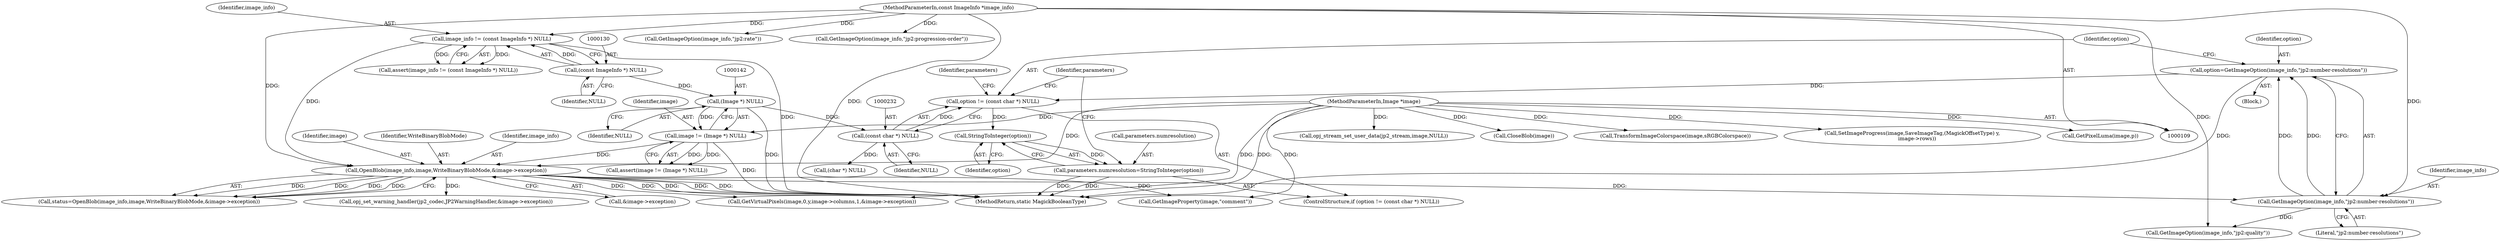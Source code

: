 digraph "0_ImageMagick_3d5ac8c20846871f1eb3068b65f93da7cd33bfd0_0@pointer" {
"1000238" [label="(Call,StringToInteger(option))"];
"1000229" [label="(Call,option != (const char *) NULL)"];
"1000223" [label="(Call,option=GetImageOption(image_info,\"jp2:number-resolutions\"))"];
"1000225" [label="(Call,GetImageOption(image_info,\"jp2:number-resolutions\"))"];
"1000167" [label="(Call,OpenBlob(image_info,image,WriteBinaryBlobMode,&image->exception))"];
"1000127" [label="(Call,image_info != (const ImageInfo *) NULL)"];
"1000110" [label="(MethodParameterIn,const ImageInfo *image_info)"];
"1000129" [label="(Call,(const ImageInfo *) NULL)"];
"1000139" [label="(Call,image != (Image *) NULL)"];
"1000111" [label="(MethodParameterIn,Image *image)"];
"1000141" [label="(Call,(Image *) NULL)"];
"1000231" [label="(Call,(const char *) NULL)"];
"1000234" [label="(Call,parameters.numresolution=StringToInteger(option))"];
"1000242" [label="(Identifier,parameters)"];
"1000224" [label="(Identifier,option)"];
"1000230" [label="(Identifier,option)"];
"1000112" [label="(Block,)"];
"1001239" [label="(Call,opj_stream_set_user_data(jp2_stream,image,NULL))"];
"1000126" [label="(Call,assert(image_info != (const ImageInfo *) NULL))"];
"1000371" [label="(Call,GetImageOption(image_info,\"jp2:quality\"))"];
"1000131" [label="(Identifier,NULL)"];
"1000171" [label="(Call,&image->exception)"];
"1001299" [label="(MethodReturn,static MagickBooleanType)"];
"1000129" [label="(Call,(const ImageInfo *) NULL)"];
"1000228" [label="(ControlStructure,if (option != (const char *) NULL))"];
"1000127" [label="(Call,image_info != (const ImageInfo *) NULL)"];
"1000225" [label="(Call,GetImageOption(image_info,\"jp2:number-resolutions\"))"];
"1000223" [label="(Call,option=GetImageOption(image_info,\"jp2:number-resolutions\"))"];
"1000141" [label="(Call,(Image *) NULL)"];
"1000138" [label="(Call,assert(image != (Image *) NULL))"];
"1000233" [label="(Identifier,NULL)"];
"1000227" [label="(Literal,\"jp2:number-resolutions\")"];
"1000110" [label="(MethodParameterIn,const ImageInfo *image_info)"];
"1000169" [label="(Identifier,image)"];
"1000140" [label="(Identifier,image)"];
"1000603" [label="(Call,GetImageProperty(image,\"comment\"))"];
"1000291" [label="(Call,(char *) NULL)"];
"1001295" [label="(Call,CloseBlob(image))"];
"1000235" [label="(Call,parameters.numresolution)"];
"1001203" [label="(Call,opj_set_warning_handler(jp2_codec,JP2WarningHandler,&image->exception))"];
"1000229" [label="(Call,option != (const char *) NULL)"];
"1000165" [label="(Call,status=OpenBlob(image_info,image,WriteBinaryBlobMode,&image->exception))"];
"1000226" [label="(Identifier,image_info)"];
"1000959" [label="(Call,GetVirtualPixels(image,0,y,image->columns,1,&image->exception))"];
"1000659" [label="(Call,TransformImageColorspace(image,sRGBColorspace))"];
"1000167" [label="(Call,OpenBlob(image_info,image,WriteBinaryBlobMode,&image->exception))"];
"1000170" [label="(Identifier,WriteBinaryBlobMode)"];
"1000509" [label="(Call,GetImageOption(image_info,\"jp2:rate\"))"];
"1000238" [label="(Call,StringToInteger(option))"];
"1000234" [label="(Call,parameters.numresolution=StringToInteger(option))"];
"1001159" [label="(Call,SetImageProgress(image,SaveImageTag,(MagickOffsetType) y,\n      image->rows))"];
"1000168" [label="(Identifier,image_info)"];
"1000236" [label="(Identifier,parameters)"];
"1000111" [label="(MethodParameterIn,Image *image)"];
"1000442" [label="(Call,GetImageOption(image_info,\"jp2:progression-order\"))"];
"1001081" [label="(Call,GetPixelLuma(image,p))"];
"1000139" [label="(Call,image != (Image *) NULL)"];
"1000231" [label="(Call,(const char *) NULL)"];
"1000239" [label="(Identifier,option)"];
"1000128" [label="(Identifier,image_info)"];
"1000143" [label="(Identifier,NULL)"];
"1000238" -> "1000234"  [label="AST: "];
"1000238" -> "1000239"  [label="CFG: "];
"1000239" -> "1000238"  [label="AST: "];
"1000234" -> "1000238"  [label="CFG: "];
"1000238" -> "1000234"  [label="DDG: "];
"1000229" -> "1000238"  [label="DDG: "];
"1000229" -> "1000228"  [label="AST: "];
"1000229" -> "1000231"  [label="CFG: "];
"1000230" -> "1000229"  [label="AST: "];
"1000231" -> "1000229"  [label="AST: "];
"1000236" -> "1000229"  [label="CFG: "];
"1000242" -> "1000229"  [label="CFG: "];
"1000223" -> "1000229"  [label="DDG: "];
"1000231" -> "1000229"  [label="DDG: "];
"1000223" -> "1000112"  [label="AST: "];
"1000223" -> "1000225"  [label="CFG: "];
"1000224" -> "1000223"  [label="AST: "];
"1000225" -> "1000223"  [label="AST: "];
"1000230" -> "1000223"  [label="CFG: "];
"1000223" -> "1001299"  [label="DDG: "];
"1000225" -> "1000223"  [label="DDG: "];
"1000225" -> "1000223"  [label="DDG: "];
"1000225" -> "1000227"  [label="CFG: "];
"1000226" -> "1000225"  [label="AST: "];
"1000227" -> "1000225"  [label="AST: "];
"1000167" -> "1000225"  [label="DDG: "];
"1000110" -> "1000225"  [label="DDG: "];
"1000225" -> "1000371"  [label="DDG: "];
"1000167" -> "1000165"  [label="AST: "];
"1000167" -> "1000171"  [label="CFG: "];
"1000168" -> "1000167"  [label="AST: "];
"1000169" -> "1000167"  [label="AST: "];
"1000170" -> "1000167"  [label="AST: "];
"1000171" -> "1000167"  [label="AST: "];
"1000165" -> "1000167"  [label="CFG: "];
"1000167" -> "1001299"  [label="DDG: "];
"1000167" -> "1001299"  [label="DDG: "];
"1000167" -> "1001299"  [label="DDG: "];
"1000167" -> "1001299"  [label="DDG: "];
"1000167" -> "1000165"  [label="DDG: "];
"1000167" -> "1000165"  [label="DDG: "];
"1000167" -> "1000165"  [label="DDG: "];
"1000167" -> "1000165"  [label="DDG: "];
"1000127" -> "1000167"  [label="DDG: "];
"1000110" -> "1000167"  [label="DDG: "];
"1000139" -> "1000167"  [label="DDG: "];
"1000111" -> "1000167"  [label="DDG: "];
"1000167" -> "1000603"  [label="DDG: "];
"1000167" -> "1000959"  [label="DDG: "];
"1000167" -> "1001203"  [label="DDG: "];
"1000127" -> "1000126"  [label="AST: "];
"1000127" -> "1000129"  [label="CFG: "];
"1000128" -> "1000127"  [label="AST: "];
"1000129" -> "1000127"  [label="AST: "];
"1000126" -> "1000127"  [label="CFG: "];
"1000127" -> "1001299"  [label="DDG: "];
"1000127" -> "1000126"  [label="DDG: "];
"1000127" -> "1000126"  [label="DDG: "];
"1000110" -> "1000127"  [label="DDG: "];
"1000129" -> "1000127"  [label="DDG: "];
"1000110" -> "1000109"  [label="AST: "];
"1000110" -> "1001299"  [label="DDG: "];
"1000110" -> "1000371"  [label="DDG: "];
"1000110" -> "1000442"  [label="DDG: "];
"1000110" -> "1000509"  [label="DDG: "];
"1000129" -> "1000131"  [label="CFG: "];
"1000130" -> "1000129"  [label="AST: "];
"1000131" -> "1000129"  [label="AST: "];
"1000129" -> "1000141"  [label="DDG: "];
"1000139" -> "1000138"  [label="AST: "];
"1000139" -> "1000141"  [label="CFG: "];
"1000140" -> "1000139"  [label="AST: "];
"1000141" -> "1000139"  [label="AST: "];
"1000138" -> "1000139"  [label="CFG: "];
"1000139" -> "1001299"  [label="DDG: "];
"1000139" -> "1000138"  [label="DDG: "];
"1000139" -> "1000138"  [label="DDG: "];
"1000111" -> "1000139"  [label="DDG: "];
"1000141" -> "1000139"  [label="DDG: "];
"1000111" -> "1000109"  [label="AST: "];
"1000111" -> "1001299"  [label="DDG: "];
"1000111" -> "1000603"  [label="DDG: "];
"1000111" -> "1000659"  [label="DDG: "];
"1000111" -> "1000959"  [label="DDG: "];
"1000111" -> "1001081"  [label="DDG: "];
"1000111" -> "1001159"  [label="DDG: "];
"1000111" -> "1001239"  [label="DDG: "];
"1000111" -> "1001295"  [label="DDG: "];
"1000141" -> "1000143"  [label="CFG: "];
"1000142" -> "1000141"  [label="AST: "];
"1000143" -> "1000141"  [label="AST: "];
"1000141" -> "1001299"  [label="DDG: "];
"1000141" -> "1000231"  [label="DDG: "];
"1000231" -> "1000233"  [label="CFG: "];
"1000232" -> "1000231"  [label="AST: "];
"1000233" -> "1000231"  [label="AST: "];
"1000231" -> "1000291"  [label="DDG: "];
"1000234" -> "1000228"  [label="AST: "];
"1000235" -> "1000234"  [label="AST: "];
"1000242" -> "1000234"  [label="CFG: "];
"1000234" -> "1001299"  [label="DDG: "];
"1000234" -> "1001299"  [label="DDG: "];
}
